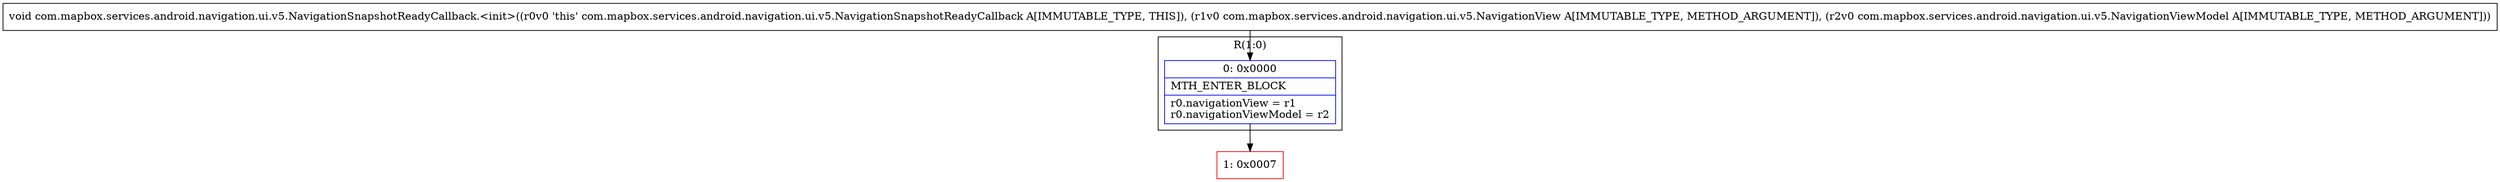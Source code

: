 digraph "CFG forcom.mapbox.services.android.navigation.ui.v5.NavigationSnapshotReadyCallback.\<init\>(Lcom\/mapbox\/services\/android\/navigation\/ui\/v5\/NavigationView;Lcom\/mapbox\/services\/android\/navigation\/ui\/v5\/NavigationViewModel;)V" {
subgraph cluster_Region_1530405492 {
label = "R(1:0)";
node [shape=record,color=blue];
Node_0 [shape=record,label="{0\:\ 0x0000|MTH_ENTER_BLOCK\l|r0.navigationView = r1\lr0.navigationViewModel = r2\l}"];
}
Node_1 [shape=record,color=red,label="{1\:\ 0x0007}"];
MethodNode[shape=record,label="{void com.mapbox.services.android.navigation.ui.v5.NavigationSnapshotReadyCallback.\<init\>((r0v0 'this' com.mapbox.services.android.navigation.ui.v5.NavigationSnapshotReadyCallback A[IMMUTABLE_TYPE, THIS]), (r1v0 com.mapbox.services.android.navigation.ui.v5.NavigationView A[IMMUTABLE_TYPE, METHOD_ARGUMENT]), (r2v0 com.mapbox.services.android.navigation.ui.v5.NavigationViewModel A[IMMUTABLE_TYPE, METHOD_ARGUMENT])) }"];
MethodNode -> Node_0;
Node_0 -> Node_1;
}

